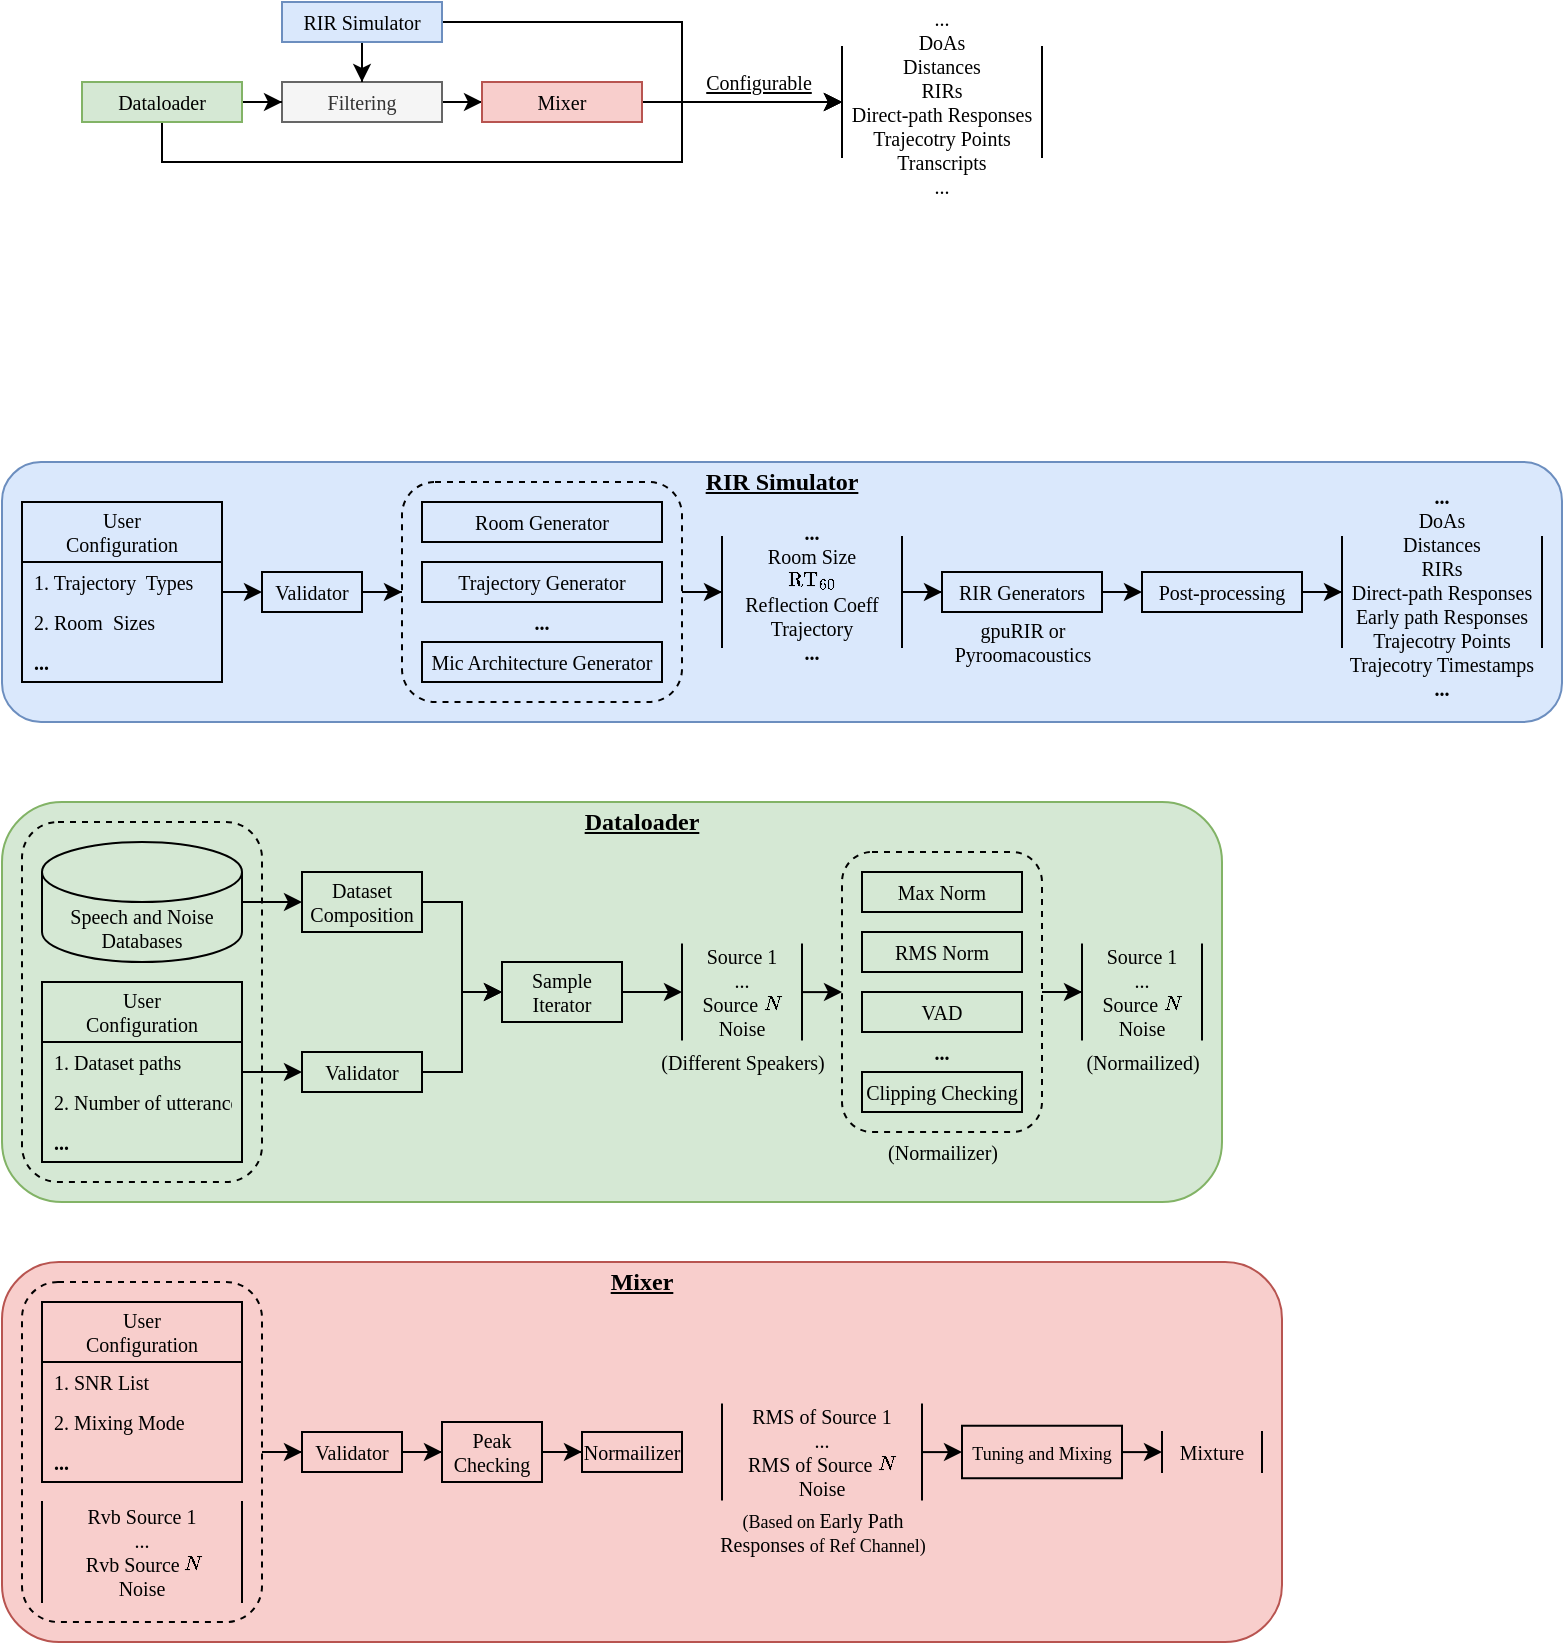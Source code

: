<mxfile>
    <diagram id="4dYsKoCifJt-vC1GeUkh" name="第 1 页">
        <mxGraphModel dx="622" dy="567" grid="1" gridSize="10" guides="1" tooltips="1" connect="1" arrows="1" fold="1" page="1" pageScale="1" pageWidth="827" pageHeight="1169" math="1" shadow="0">
            <root>
                <mxCell id="0"/>
                <mxCell id="1" parent="0"/>
                <mxCell id="j6DrFEw5vXumSWFNcH_y-166" value="" style="rounded=1;whiteSpace=wrap;html=1;shadow=0;glass=0;sketch=0;fontFamily=Times New Roman;fontSize=10;fillColor=#f8cecc;strokeColor=#b85450;" parent="1" vertex="1">
                    <mxGeometry y="790" width="640" height="190" as="geometry"/>
                </mxCell>
                <mxCell id="j6DrFEw5vXumSWFNcH_y-160" style="edgeStyle=orthogonalEdgeStyle;rounded=0;orthogonalLoop=1;jettySize=auto;html=1;entryX=0;entryY=0.5;entryDx=0;entryDy=0;fontFamily=Times New Roman;fontSize=10;fontColor=#FF0000;" parent="1" source="j6DrFEw5vXumSWFNcH_y-158" target="j6DrFEw5vXumSWFNcH_y-139" edge="1">
                    <mxGeometry relative="1" as="geometry"/>
                </mxCell>
                <mxCell id="j6DrFEw5vXumSWFNcH_y-158" value="" style="rounded=1;whiteSpace=wrap;html=1;fontSize=10;fillColor=none;dashed=1;fontFamily=Times New Roman;" parent="1" vertex="1">
                    <mxGeometry x="10" y="800" width="120" height="170" as="geometry"/>
                </mxCell>
                <mxCell id="j6DrFEw5vXumSWFNcH_y-127" value="" style="rounded=1;whiteSpace=wrap;html=1;glass=0;fontSize=10;fillColor=#d5e8d4;strokeColor=#82b366;fontFamily=Times New Roman;" parent="1" vertex="1">
                    <mxGeometry y="560" width="610" height="200" as="geometry"/>
                </mxCell>
                <mxCell id="j6DrFEw5vXumSWFNcH_y-117" style="edgeStyle=orthogonalEdgeStyle;rounded=0;orthogonalLoop=1;jettySize=auto;html=1;entryX=0;entryY=0.5;entryDx=0;entryDy=0;fontSize=10;fontFamily=Times New Roman;" parent="1" source="j6DrFEw5vXumSWFNcH_y-112" target="j6DrFEw5vXumSWFNcH_y-105" edge="1">
                    <mxGeometry relative="1" as="geometry"/>
                </mxCell>
                <mxCell id="j6DrFEw5vXumSWFNcH_y-112" value="" style="rounded=1;whiteSpace=wrap;html=1;glass=0;fontSize=10;fillColor=none;dashed=1;fontFamily=Times New Roman;" parent="1" vertex="1">
                    <mxGeometry x="420" y="585" width="100" height="140" as="geometry"/>
                </mxCell>
                <mxCell id="j6DrFEw5vXumSWFNcH_y-96" value="" style="rounded=1;whiteSpace=wrap;html=1;fontSize=10;fillColor=none;dashed=1;fontFamily=Times New Roman;" parent="1" vertex="1">
                    <mxGeometry x="10" y="570" width="120" height="180" as="geometry"/>
                </mxCell>
                <mxCell id="j6DrFEw5vXumSWFNcH_y-82" value="" style="rounded=1;whiteSpace=wrap;html=1;glass=0;fontSize=10;fillColor=#dae8fc;strokeColor=#6c8ebf;fontFamily=Times New Roman;" parent="1" vertex="1">
                    <mxGeometry y="390" width="780" height="130" as="geometry"/>
                </mxCell>
                <mxCell id="j6DrFEw5vXumSWFNcH_y-69" value="" style="edgeStyle=orthogonalEdgeStyle;rounded=0;orthogonalLoop=1;jettySize=auto;html=1;entryX=0;entryY=0.5;entryDx=0;entryDy=0;fontSize=10;fontFamily=Times New Roman;" parent="1" source="j6DrFEw5vXumSWFNcH_y-51" target="j6DrFEw5vXumSWFNcH_y-66" edge="1">
                    <mxGeometry relative="1" as="geometry"/>
                </mxCell>
                <mxCell id="j6DrFEw5vXumSWFNcH_y-51" value="" style="rounded=1;whiteSpace=wrap;html=1;fontSize=10;fillColor=none;dashed=1;fontFamily=Times New Roman;" parent="1" vertex="1">
                    <mxGeometry x="200" y="400" width="140" height="110" as="geometry"/>
                </mxCell>
                <mxCell id="j6DrFEw5vXumSWFNcH_y-170" style="edgeStyle=orthogonalEdgeStyle;rounded=0;orthogonalLoop=1;jettySize=auto;html=1;entryX=0;entryY=0.5;entryDx=0;entryDy=0;fontFamily=Times New Roman;fontSize=10;fontColor=#FF0000;fontStyle=0" parent="1" source="j6DrFEw5vXumSWFNcH_y-11" target="j6DrFEw5vXumSWFNcH_y-169" edge="1">
                    <mxGeometry relative="1" as="geometry"/>
                </mxCell>
                <mxCell id="j6DrFEw5vXumSWFNcH_y-11" value="Filtering" style="rounded=0;whiteSpace=wrap;html=1;fontSize=10;fontFamily=Times New Roman;fillColor=#f5f5f5;fontColor=#333333;strokeColor=#666666;fontStyle=0" parent="1" vertex="1">
                    <mxGeometry x="140" y="200" width="80" height="20" as="geometry"/>
                </mxCell>
                <mxCell id="j6DrFEw5vXumSWFNcH_y-26" style="edgeStyle=orthogonalEdgeStyle;rounded=0;orthogonalLoop=1;jettySize=auto;html=1;entryX=0.5;entryY=0;entryDx=0;entryDy=0;fontSize=10;fontFamily=Times New Roman;fontStyle=0" parent="1" source="j6DrFEw5vXumSWFNcH_y-25" target="j6DrFEw5vXumSWFNcH_y-11" edge="1">
                    <mxGeometry relative="1" as="geometry"/>
                </mxCell>
                <mxCell id="0lv3XJP3vUjg6tAn4lJ2-37" style="edgeStyle=orthogonalEdgeStyle;rounded=0;orthogonalLoop=1;jettySize=auto;html=1;entryX=0;entryY=0.5;entryDx=0;entryDy=0;fontFamily=Times New Roman;" parent="1" source="j6DrFEw5vXumSWFNcH_y-25" target="j6DrFEw5vXumSWFNcH_y-172" edge="1">
                    <mxGeometry relative="1" as="geometry">
                        <Array as="points">
                            <mxPoint x="340" y="170"/>
                            <mxPoint x="340" y="210"/>
                        </Array>
                    </mxGeometry>
                </mxCell>
                <mxCell id="j6DrFEw5vXumSWFNcH_y-25" value="&lt;span style=&quot;font-size: 10px&quot;&gt;RIR Simulator&lt;/span&gt;" style="rounded=0;whiteSpace=wrap;html=1;fontSize=10;fillColor=#dae8fc;strokeColor=#6c8ebf;fontFamily=Times New Roman;fontStyle=0" parent="1" vertex="1">
                    <mxGeometry x="140" y="160" width="80" height="20" as="geometry"/>
                </mxCell>
                <mxCell id="j6DrFEw5vXumSWFNcH_y-47" value="Room Generator" style="rounded=0;whiteSpace=wrap;html=1;fontSize=10;fillColor=none;fontFamily=Times New Roman;" parent="1" vertex="1">
                    <mxGeometry x="210" y="410" width="120" height="20" as="geometry"/>
                </mxCell>
                <mxCell id="j6DrFEw5vXumSWFNcH_y-48" value="Trajectory Generator" style="rounded=0;whiteSpace=wrap;html=1;fontSize=10;fillColor=none;fontFamily=Times New Roman;" parent="1" vertex="1">
                    <mxGeometry x="210" y="440" width="120" height="20" as="geometry"/>
                </mxCell>
                <mxCell id="j6DrFEw5vXumSWFNcH_y-49" value="Mic Architecture Generator" style="rounded=0;whiteSpace=wrap;html=1;fontSize=10;fillColor=none;fontFamily=Times New Roman;" parent="1" vertex="1">
                    <mxGeometry x="210" y="480" width="120" height="20" as="geometry"/>
                </mxCell>
                <mxCell id="j6DrFEw5vXumSWFNcH_y-52" value="&lt;b style=&quot;font-size: 10px;&quot;&gt;...&lt;/b&gt;" style="rounded=0;whiteSpace=wrap;html=1;fontSize=10;fillColor=none;strokeColor=none;horizontal=1;fontFamily=Times New Roman;" parent="1" vertex="1">
                    <mxGeometry x="210" y="460" width="120" height="20" as="geometry"/>
                </mxCell>
                <mxCell id="j6DrFEw5vXumSWFNcH_y-79" style="edgeStyle=orthogonalEdgeStyle;rounded=0;orthogonalLoop=1;jettySize=auto;html=1;entryX=0;entryY=0.5;entryDx=0;entryDy=0;fontSize=10;startArrow=none;fontFamily=Times New Roman;" parent="1" source="j6DrFEw5vXumSWFNcH_y-86" target="j6DrFEw5vXumSWFNcH_y-51" edge="1">
                    <mxGeometry relative="1" as="geometry"/>
                </mxCell>
                <mxCell id="j6DrFEw5vXumSWFNcH_y-71" style="edgeStyle=orthogonalEdgeStyle;rounded=0;orthogonalLoop=1;jettySize=auto;html=1;entryX=0;entryY=0.5;entryDx=0;entryDy=0;fontSize=10;fontFamily=Times New Roman;" parent="1" source="j6DrFEw5vXumSWFNcH_y-66" target="j6DrFEw5vXumSWFNcH_y-70" edge="1">
                    <mxGeometry relative="1" as="geometry"/>
                </mxCell>
                <mxCell id="j6DrFEw5vXumSWFNcH_y-66" value="&lt;b&gt;...&lt;br&gt;&lt;/b&gt;Room Size&lt;br style=&quot;font-size: 10px&quot;&gt;`\text{RT}_{60}`&lt;br style=&quot;font-size: 10px&quot;&gt;Reflection Coeff&lt;br style=&quot;font-size: 10px&quot;&gt;Trajectory&lt;br style=&quot;font-size: 10px&quot;&gt;&lt;b style=&quot;font-size: 10px&quot;&gt;...&lt;/b&gt;" style="shape=partialRectangle;whiteSpace=wrap;html=1;bottom=0;top=0;fillColor=none;glass=0;fontSize=10;fontFamily=Times New Roman;" parent="1" vertex="1">
                    <mxGeometry x="360" y="427.5" width="90" height="55" as="geometry"/>
                </mxCell>
                <mxCell id="j6DrFEw5vXumSWFNcH_y-75" style="edgeStyle=orthogonalEdgeStyle;rounded=0;orthogonalLoop=1;jettySize=auto;html=1;entryX=0;entryY=0.5;entryDx=0;entryDy=0;fontSize=10;fontFamily=Times New Roman;" parent="1" source="j6DrFEw5vXumSWFNcH_y-70" edge="1">
                    <mxGeometry relative="1" as="geometry">
                        <mxPoint x="570" y="455" as="targetPoint"/>
                    </mxGeometry>
                </mxCell>
                <mxCell id="j6DrFEw5vXumSWFNcH_y-70" value="RIR Generators" style="rounded=0;whiteSpace=wrap;html=1;fontSize=10;fillColor=none;fontFamily=Times New Roman;" parent="1" vertex="1">
                    <mxGeometry x="470" y="445" width="80" height="20" as="geometry"/>
                </mxCell>
                <mxCell id="j6DrFEw5vXumSWFNcH_y-72" value="gpuRIR or&lt;br style=&quot;font-size: 10px&quot;&gt;Pyroomacoustics" style="text;html=1;align=center;verticalAlign=middle;resizable=0;points=[];autosize=1;strokeColor=none;fillColor=none;fontSize=10;fontFamily=Times New Roman;" parent="1" vertex="1">
                    <mxGeometry x="470" y="465" width="80" height="30" as="geometry"/>
                </mxCell>
                <mxCell id="j6DrFEw5vXumSWFNcH_y-78" value="&lt;b&gt;...&lt;/b&gt;&lt;br&gt;DoAs&lt;br style=&quot;font-size: 10px&quot;&gt;Distances&lt;br style=&quot;font-size: 10px&quot;&gt;RIRs&lt;br style=&quot;font-size: 10px&quot;&gt;Direct-path Responses&lt;br style=&quot;font-size: 10px&quot;&gt;Early path Responses&lt;br style=&quot;font-size: 10px&quot;&gt;Trajecotry Points&lt;br style=&quot;font-size: 10px&quot;&gt;Trajecotry Timestamps&lt;br style=&quot;font-size: 10px&quot;&gt;&lt;b style=&quot;font-size: 10px&quot;&gt;...&lt;/b&gt;" style="shape=partialRectangle;whiteSpace=wrap;html=1;bottom=0;top=0;fillColor=none;glass=0;fontSize=10;fontFamily=Times New Roman;" parent="1" vertex="1">
                    <mxGeometry x="670" y="427.5" width="100" height="55" as="geometry"/>
                </mxCell>
                <mxCell id="j6DrFEw5vXumSWFNcH_y-81" style="edgeStyle=orthogonalEdgeStyle;rounded=0;orthogonalLoop=1;jettySize=auto;html=1;entryX=0;entryY=0.5;entryDx=0;entryDy=0;fontSize=10;fontFamily=Times New Roman;" parent="1" source="j6DrFEw5vXumSWFNcH_y-80" target="j6DrFEw5vXumSWFNcH_y-78" edge="1">
                    <mxGeometry relative="1" as="geometry"/>
                </mxCell>
                <mxCell id="j6DrFEw5vXumSWFNcH_y-80" value="Post-processing" style="rounded=0;whiteSpace=wrap;html=1;fontSize=10;fillColor=none;fontFamily=Times New Roman;" parent="1" vertex="1">
                    <mxGeometry x="570" y="445" width="80" height="20" as="geometry"/>
                </mxCell>
                <mxCell id="j6DrFEw5vXumSWFNcH_y-83" value="&lt;b style=&quot;font-size: 12px;&quot;&gt;RIR Simulator&lt;/b&gt;" style="text;html=1;strokeColor=none;fillColor=none;align=center;verticalAlign=middle;whiteSpace=wrap;rounded=0;glass=0;fontSize=12;fontStyle=4;fontFamily=Times New Roman;" parent="1" vertex="1">
                    <mxGeometry x="340" y="390" width="100" height="20" as="geometry"/>
                </mxCell>
                <mxCell id="j6DrFEw5vXumSWFNcH_y-86" value="Validator" style="rounded=0;whiteSpace=wrap;html=1;fontSize=10;fillColor=none;fontFamily=Times New Roman;" parent="1" vertex="1">
                    <mxGeometry x="130" y="445" width="50" height="20" as="geometry"/>
                </mxCell>
                <mxCell id="j6DrFEw5vXumSWFNcH_y-60" value="User&#10;Configuration" style="swimlane;fontStyle=0;childLayout=stackLayout;horizontal=1;startSize=30;horizontalStack=0;resizeParent=1;resizeParentMax=0;resizeLast=0;collapsible=1;marginBottom=0;fontSize=10;fillColor=none;swimlaneFillColor=none;swimlaneLine=1;glass=0;fontFamily=Times New Roman;" parent="1" vertex="1">
                    <mxGeometry x="10" y="410" width="100" height="90" as="geometry">
                        <mxRectangle x="-140" y="410" width="90" height="30" as="alternateBounds"/>
                    </mxGeometry>
                </mxCell>
                <mxCell id="j6DrFEw5vXumSWFNcH_y-62" value="1. Trajectory  Types" style="text;strokeColor=none;fillColor=none;align=left;verticalAlign=middle;spacingLeft=4;spacingRight=4;overflow=hidden;points=[[0,0.5],[1,0.5]];portConstraint=eastwest;rotatable=0;fontSize=10;fontFamily=Times New Roman;" parent="j6DrFEw5vXumSWFNcH_y-60" vertex="1">
                    <mxGeometry y="30" width="100" height="20" as="geometry"/>
                </mxCell>
                <mxCell id="j6DrFEw5vXumSWFNcH_y-65" value="2. Room  Sizes" style="text;strokeColor=none;fillColor=none;align=left;verticalAlign=middle;spacingLeft=4;spacingRight=4;overflow=hidden;points=[[0,0.5],[1,0.5]];portConstraint=eastwest;rotatable=0;fontSize=10;fontFamily=Times New Roman;" parent="j6DrFEw5vXumSWFNcH_y-60" vertex="1">
                    <mxGeometry y="50" width="100" height="20" as="geometry"/>
                </mxCell>
                <mxCell id="j6DrFEw5vXumSWFNcH_y-64" value="..." style="text;strokeColor=none;fillColor=none;align=left;verticalAlign=middle;spacingLeft=4;spacingRight=4;overflow=hidden;points=[[0,0.5],[1,0.5]];portConstraint=eastwest;rotatable=0;fontSize=10;fontStyle=1;fontFamily=Times New Roman;" parent="j6DrFEw5vXumSWFNcH_y-60" vertex="1">
                    <mxGeometry y="70" width="100" height="20" as="geometry"/>
                </mxCell>
                <mxCell id="j6DrFEw5vXumSWFNcH_y-90" value="" style="endArrow=classic;html=1;rounded=0;fontSize=10;entryX=0;entryY=0.5;entryDx=0;entryDy=0;fontFamily=Times New Roman;" parent="1" target="j6DrFEw5vXumSWFNcH_y-86" edge="1">
                    <mxGeometry width="50" height="50" relative="1" as="geometry">
                        <mxPoint x="110" y="455" as="sourcePoint"/>
                        <mxPoint x="180" y="400" as="targetPoint"/>
                    </mxGeometry>
                </mxCell>
                <mxCell id="j6DrFEw5vXumSWFNcH_y-140" style="edgeStyle=orthogonalEdgeStyle;rounded=0;orthogonalLoop=1;jettySize=auto;html=1;entryX=0;entryY=0.5;entryDx=0;entryDy=0;fontFamily=Times New Roman;fontSize=10;fontColor=#FF0000;" parent="1" source="j6DrFEw5vXumSWFNcH_y-91" target="j6DrFEw5vXumSWFNcH_y-119" edge="1">
                    <mxGeometry relative="1" as="geometry"/>
                </mxCell>
                <mxCell id="j6DrFEw5vXumSWFNcH_y-91" value="Speech and Noise&lt;br style=&quot;font-size: 10px;&quot;&gt;Databases" style="shape=cylinder3;whiteSpace=wrap;html=1;boundedLbl=1;backgroundOutline=1;size=15;fontSize=10;fillColor=none;fontFamily=Times New Roman;" parent="1" vertex="1">
                    <mxGeometry x="20" y="580" width="100" height="60" as="geometry"/>
                </mxCell>
                <mxCell id="j6DrFEw5vXumSWFNcH_y-92" value="User&#10;Configuration" style="swimlane;fontStyle=0;childLayout=stackLayout;horizontal=1;startSize=30;horizontalStack=0;resizeParent=1;resizeParentMax=0;resizeLast=0;collapsible=1;marginBottom=0;fontSize=10;fillColor=none;swimlaneFillColor=none;swimlaneLine=1;glass=0;fontFamily=Times New Roman;" parent="1" vertex="1">
                    <mxGeometry x="20" y="650" width="100" height="90" as="geometry">
                        <mxRectangle x="-140" y="410" width="90" height="30" as="alternateBounds"/>
                    </mxGeometry>
                </mxCell>
                <mxCell id="j6DrFEw5vXumSWFNcH_y-93" value="1. Dataset paths" style="text;strokeColor=none;fillColor=none;align=left;verticalAlign=middle;spacingLeft=4;spacingRight=4;overflow=hidden;points=[[0,0.5],[1,0.5]];portConstraint=eastwest;rotatable=0;fontSize=10;fontFamily=Times New Roman;" parent="j6DrFEw5vXumSWFNcH_y-92" vertex="1">
                    <mxGeometry y="30" width="100" height="20" as="geometry"/>
                </mxCell>
                <mxCell id="j6DrFEw5vXumSWFNcH_y-94" value="2. Number of utterances" style="text;strokeColor=none;fillColor=none;align=left;verticalAlign=middle;spacingLeft=4;spacingRight=4;overflow=hidden;points=[[0,0.5],[1,0.5]];portConstraint=eastwest;rotatable=0;fontSize=10;fontFamily=Times New Roman;" parent="j6DrFEw5vXumSWFNcH_y-92" vertex="1">
                    <mxGeometry y="50" width="100" height="20" as="geometry"/>
                </mxCell>
                <mxCell id="j6DrFEw5vXumSWFNcH_y-95" value="..." style="text;strokeColor=none;fillColor=none;align=left;verticalAlign=middle;spacingLeft=4;spacingRight=4;overflow=hidden;points=[[0,0.5],[1,0.5]];portConstraint=eastwest;rotatable=0;fontSize=10;fontStyle=1;fontFamily=Times New Roman;" parent="j6DrFEw5vXumSWFNcH_y-92" vertex="1">
                    <mxGeometry y="70" width="100" height="20" as="geometry"/>
                </mxCell>
                <mxCell id="j6DrFEw5vXumSWFNcH_y-142" style="edgeStyle=orthogonalEdgeStyle;rounded=0;orthogonalLoop=1;jettySize=auto;html=1;entryX=0;entryY=0.5;entryDx=0;entryDy=0;fontFamily=Times New Roman;fontSize=10;fontColor=#FF0000;" parent="1" source="j6DrFEw5vXumSWFNcH_y-102" target="j6DrFEw5vXumSWFNcH_y-124" edge="1">
                    <mxGeometry relative="1" as="geometry"/>
                </mxCell>
                <mxCell id="j6DrFEw5vXumSWFNcH_y-102" value="Validator" style="rounded=0;whiteSpace=wrap;html=1;fontSize=10;fillColor=none;fontFamily=Times New Roman;" parent="1" vertex="1">
                    <mxGeometry x="150" y="685" width="60" height="20" as="geometry"/>
                </mxCell>
                <mxCell id="j6DrFEw5vXumSWFNcH_y-105" value="Source 1&lt;br style=&quot;font-size: 10px;&quot;&gt;...&lt;br style=&quot;font-size: 10px;&quot;&gt;Source `N`&lt;br style=&quot;font-size: 10px;&quot;&gt;Noise" style="shape=partialRectangle;whiteSpace=wrap;html=1;bottom=0;top=0;fillColor=none;glass=0;fontSize=10;fontFamily=Times New Roman;" parent="1" vertex="1">
                    <mxGeometry x="540" y="631.25" width="60" height="47.5" as="geometry"/>
                </mxCell>
                <mxCell id="j6DrFEw5vXumSWFNcH_y-107" value="Max Norm" style="rounded=0;whiteSpace=wrap;html=1;fontSize=10;fillColor=none;fontFamily=Times New Roman;" parent="1" vertex="1">
                    <mxGeometry x="430" y="595" width="80" height="20" as="geometry"/>
                </mxCell>
                <mxCell id="j6DrFEw5vXumSWFNcH_y-108" value="RMS Norm" style="rounded=0;whiteSpace=wrap;html=1;fontSize=10;fillColor=none;fontFamily=Times New Roman;" parent="1" vertex="1">
                    <mxGeometry x="430" y="625" width="80" height="20" as="geometry"/>
                </mxCell>
                <mxCell id="j6DrFEw5vXumSWFNcH_y-109" value="VAD" style="rounded=0;whiteSpace=wrap;html=1;fontSize=10;fillColor=none;fontFamily=Times New Roman;" parent="1" vertex="1">
                    <mxGeometry x="430" y="655" width="80" height="20" as="geometry"/>
                </mxCell>
                <mxCell id="j6DrFEw5vXumSWFNcH_y-110" value="Clipping Checking" style="rounded=0;whiteSpace=wrap;html=1;fontSize=10;fillColor=none;fontFamily=Times New Roman;" parent="1" vertex="1">
                    <mxGeometry x="430" y="695" width="80" height="20" as="geometry"/>
                </mxCell>
                <mxCell id="j6DrFEw5vXumSWFNcH_y-114" value="&lt;b style=&quot;font-size: 10px;&quot;&gt;...&lt;/b&gt;" style="rounded=0;whiteSpace=wrap;html=1;fontSize=10;fillColor=none;strokeColor=none;fontFamily=Times New Roman;" parent="1" vertex="1">
                    <mxGeometry x="430" y="675" width="80" height="20" as="geometry"/>
                </mxCell>
                <mxCell id="j6DrFEw5vXumSWFNcH_y-115" value="(Normailizer)" style="text;html=1;align=center;verticalAlign=middle;resizable=0;points=[];autosize=1;strokeColor=none;fillColor=none;fontSize=10;fontFamily=Times New Roman;" parent="1" vertex="1">
                    <mxGeometry x="435" y="725" width="70" height="20" as="geometry"/>
                </mxCell>
                <mxCell id="j6DrFEw5vXumSWFNcH_y-121" style="edgeStyle=orthogonalEdgeStyle;rounded=0;orthogonalLoop=1;jettySize=auto;html=1;fontSize=10;fontFamily=Times New Roman;entryX=0;entryY=0.5;entryDx=0;entryDy=0;" parent="1" source="j6DrFEw5vXumSWFNcH_y-119" target="j6DrFEw5vXumSWFNcH_y-124" edge="1">
                    <mxGeometry relative="1" as="geometry">
                        <mxPoint x="300" y="660" as="targetPoint"/>
                    </mxGeometry>
                </mxCell>
                <mxCell id="j6DrFEw5vXumSWFNcH_y-119" value="Dataset Composition" style="rounded=0;whiteSpace=wrap;html=1;fontSize=10;fillColor=none;fontFamily=Times New Roman;" parent="1" vertex="1">
                    <mxGeometry x="150" y="595" width="60" height="30" as="geometry"/>
                </mxCell>
                <mxCell id="j6DrFEw5vXumSWFNcH_y-126" style="edgeStyle=orthogonalEdgeStyle;rounded=0;orthogonalLoop=1;jettySize=auto;html=1;entryX=0;entryY=0.5;entryDx=0;entryDy=0;fontSize=10;fontFamily=Times New Roman;" parent="1" source="j6DrFEw5vXumSWFNcH_y-122" target="j6DrFEw5vXumSWFNcH_y-112" edge="1">
                    <mxGeometry relative="1" as="geometry"/>
                </mxCell>
                <mxCell id="j6DrFEw5vXumSWFNcH_y-122" value="Source 1&lt;br style=&quot;font-size: 10px;&quot;&gt;...&lt;br style=&quot;font-size: 10px;&quot;&gt;Source `N`&lt;br style=&quot;font-size: 10px;&quot;&gt;Noise" style="shape=partialRectangle;whiteSpace=wrap;html=1;bottom=0;top=0;fillColor=none;glass=0;fontSize=10;fontFamily=Times New Roman;" parent="1" vertex="1">
                    <mxGeometry x="340" y="631.25" width="60" height="47.5" as="geometry"/>
                </mxCell>
                <mxCell id="j6DrFEw5vXumSWFNcH_y-125" style="edgeStyle=orthogonalEdgeStyle;rounded=0;orthogonalLoop=1;jettySize=auto;html=1;fontSize=10;fontFamily=Times New Roman;" parent="1" source="j6DrFEw5vXumSWFNcH_y-124" edge="1">
                    <mxGeometry relative="1" as="geometry">
                        <mxPoint x="340" y="655" as="targetPoint"/>
                    </mxGeometry>
                </mxCell>
                <mxCell id="j6DrFEw5vXumSWFNcH_y-124" value="Sample&lt;br style=&quot;font-size: 10px;&quot;&gt;Iterator" style="rounded=0;whiteSpace=wrap;html=1;fontSize=10;fillColor=none;fontFamily=Times New Roman;" parent="1" vertex="1">
                    <mxGeometry x="250" y="640" width="60" height="30" as="geometry"/>
                </mxCell>
                <mxCell id="j6DrFEw5vXumSWFNcH_y-128" value="&lt;b style=&quot;font-size: 12px;&quot;&gt;Dataloader&lt;/b&gt;" style="text;html=1;strokeColor=none;fillColor=none;align=center;verticalAlign=middle;whiteSpace=wrap;rounded=0;glass=0;fontSize=12;fontStyle=4;fontFamily=Times New Roman;" parent="1" vertex="1">
                    <mxGeometry x="270" y="560" width="100" height="20" as="geometry"/>
                </mxCell>
                <mxCell id="j6DrFEw5vXumSWFNcH_y-129" value="(Normailized)" style="text;html=1;align=center;verticalAlign=middle;resizable=0;points=[];autosize=1;strokeColor=none;fillColor=none;fontSize=10;fontFamily=Times New Roman;shadow=0;glass=0;sketch=0;fontStyle=0" parent="1" vertex="1">
                    <mxGeometry x="535" y="680" width="70" height="20" as="geometry"/>
                </mxCell>
                <mxCell id="j6DrFEw5vXumSWFNcH_y-168" style="edgeStyle=orthogonalEdgeStyle;rounded=0;orthogonalLoop=1;jettySize=auto;html=1;entryX=0;entryY=0.5;entryDx=0;entryDy=0;fontFamily=Times New Roman;fontSize=10;fontColor=#FF0000;fontStyle=0" parent="1" source="j6DrFEw5vXumSWFNcH_y-130" target="j6DrFEw5vXumSWFNcH_y-11" edge="1">
                    <mxGeometry relative="1" as="geometry"/>
                </mxCell>
                <mxCell id="0lv3XJP3vUjg6tAn4lJ2-36" style="edgeStyle=orthogonalEdgeStyle;rounded=0;orthogonalLoop=1;jettySize=auto;html=1;entryX=0;entryY=0.5;entryDx=0;entryDy=0;exitX=0.5;exitY=1;exitDx=0;exitDy=0;fontFamily=Times New Roman;" parent="1" source="j6DrFEw5vXumSWFNcH_y-130" target="j6DrFEw5vXumSWFNcH_y-172" edge="1">
                    <mxGeometry relative="1" as="geometry">
                        <Array as="points">
                            <mxPoint x="80" y="240"/>
                            <mxPoint x="340" y="240"/>
                            <mxPoint x="340" y="210"/>
                        </Array>
                    </mxGeometry>
                </mxCell>
                <mxCell id="j6DrFEw5vXumSWFNcH_y-130" value="&lt;span style=&quot;font-size: 10px&quot;&gt;Dataloader&lt;br&gt;&lt;/span&gt;" style="rounded=0;whiteSpace=wrap;html=1;fontSize=10;fillColor=#d5e8d4;strokeColor=#82b366;fontFamily=Times New Roman;fontStyle=0" parent="1" vertex="1">
                    <mxGeometry x="40" y="200" width="80" height="20" as="geometry"/>
                </mxCell>
                <mxCell id="j6DrFEw5vXumSWFNcH_y-132" value="Rvb Source 1&lt;br style=&quot;font-size: 10px&quot;&gt;...&lt;br style=&quot;font-size: 10px&quot;&gt;&amp;nbsp;Rvb Source `N`&lt;br style=&quot;font-size: 10px&quot;&gt;Noise" style="shape=partialRectangle;whiteSpace=wrap;html=1;bottom=0;top=0;fillColor=none;glass=0;fontSize=10;fontFamily=Times New Roman;" parent="1" vertex="1">
                    <mxGeometry x="20" y="910" width="100" height="50" as="geometry"/>
                </mxCell>
                <mxCell id="j6DrFEw5vXumSWFNcH_y-134" value="User&#10;Configuration" style="swimlane;fontStyle=0;childLayout=stackLayout;horizontal=1;startSize=30;horizontalStack=0;resizeParent=1;resizeParentMax=0;resizeLast=0;collapsible=1;marginBottom=0;fontSize=10;fillColor=none;swimlaneFillColor=none;swimlaneLine=1;glass=0;fontFamily=Times New Roman;" parent="1" vertex="1">
                    <mxGeometry x="20" y="810" width="100" height="90" as="geometry">
                        <mxRectangle x="-140" y="410" width="90" height="30" as="alternateBounds"/>
                    </mxGeometry>
                </mxCell>
                <mxCell id="j6DrFEw5vXumSWFNcH_y-135" value="1. SNR List" style="text;strokeColor=none;fillColor=none;align=left;verticalAlign=middle;spacingLeft=4;spacingRight=4;overflow=hidden;points=[[0,0.5],[1,0.5]];portConstraint=eastwest;rotatable=0;fontSize=10;fontFamily=Times New Roman;" parent="j6DrFEw5vXumSWFNcH_y-134" vertex="1">
                    <mxGeometry y="30" width="100" height="20" as="geometry"/>
                </mxCell>
                <mxCell id="j6DrFEw5vXumSWFNcH_y-136" value="2. Mixing Mode" style="text;strokeColor=none;fillColor=none;align=left;verticalAlign=middle;spacingLeft=4;spacingRight=4;overflow=hidden;points=[[0,0.5],[1,0.5]];portConstraint=eastwest;rotatable=0;fontSize=10;fontFamily=Times New Roman;" parent="j6DrFEw5vXumSWFNcH_y-134" vertex="1">
                    <mxGeometry y="50" width="100" height="20" as="geometry"/>
                </mxCell>
                <mxCell id="j6DrFEw5vXumSWFNcH_y-137" value="..." style="text;strokeColor=none;fillColor=none;align=left;verticalAlign=middle;spacingLeft=4;spacingRight=4;overflow=hidden;points=[[0,0.5],[1,0.5]];portConstraint=eastwest;rotatable=0;fontSize=10;fontStyle=1;fontFamily=Times New Roman;" parent="j6DrFEw5vXumSWFNcH_y-134" vertex="1">
                    <mxGeometry y="70" width="100" height="20" as="geometry"/>
                </mxCell>
                <mxCell id="0lv3XJP3vUjg6tAn4lJ2-31" style="edgeStyle=orthogonalEdgeStyle;rounded=0;orthogonalLoop=1;jettySize=auto;html=1;entryX=0;entryY=0.5;entryDx=0;entryDy=0;fontFamily=Times New Roman;" parent="1" source="j6DrFEw5vXumSWFNcH_y-139" target="j6DrFEw5vXumSWFNcH_y-148" edge="1">
                    <mxGeometry relative="1" as="geometry"/>
                </mxCell>
                <mxCell id="j6DrFEw5vXumSWFNcH_y-139" value="Validator" style="rounded=0;whiteSpace=wrap;html=1;fontSize=10;fillColor=none;fontFamily=Times New Roman;" parent="1" vertex="1">
                    <mxGeometry x="150" y="875" width="50" height="20" as="geometry"/>
                </mxCell>
                <mxCell id="j6DrFEw5vXumSWFNcH_y-141" style="edgeStyle=orthogonalEdgeStyle;rounded=0;orthogonalLoop=1;jettySize=auto;html=1;entryX=0;entryY=0.5;entryDx=0;entryDy=0;fontFamily=Times New Roman;fontSize=10;fontColor=#FF0000;" parent="1" source="j6DrFEw5vXumSWFNcH_y-93" target="j6DrFEw5vXumSWFNcH_y-102" edge="1">
                    <mxGeometry relative="1" as="geometry">
                        <Array as="points">
                            <mxPoint x="130" y="695"/>
                            <mxPoint x="130" y="695"/>
                        </Array>
                    </mxGeometry>
                </mxCell>
                <mxCell id="j6DrFEw5vXumSWFNcH_y-144" value="&lt;span&gt;Normailizer&lt;/span&gt;" style="rounded=0;whiteSpace=wrap;html=1;fontSize=10;fillColor=none;fontFamily=Times New Roman;" parent="1" vertex="1">
                    <mxGeometry x="290" y="874.99" width="50" height="20" as="geometry"/>
                </mxCell>
                <mxCell id="j6DrFEw5vXumSWFNcH_y-145" value="Mixture&lt;br&gt;" style="shape=partialRectangle;whiteSpace=wrap;html=1;bottom=0;top=0;fillColor=none;glass=0;fontSize=10;fontFamily=Times New Roman;" parent="1" vertex="1">
                    <mxGeometry x="580" y="874.99" width="50" height="20" as="geometry"/>
                </mxCell>
                <mxCell id="0lv3XJP3vUjg6tAn4lJ2-32" style="edgeStyle=orthogonalEdgeStyle;rounded=0;orthogonalLoop=1;jettySize=auto;html=1;entryX=0;entryY=0.5;entryDx=0;entryDy=0;fontFamily=Times New Roman;" parent="1" source="j6DrFEw5vXumSWFNcH_y-148" target="j6DrFEw5vXumSWFNcH_y-144" edge="1">
                    <mxGeometry relative="1" as="geometry"/>
                </mxCell>
                <mxCell id="j6DrFEw5vXumSWFNcH_y-148" value="&lt;span&gt;Peak Checking&lt;/span&gt;" style="rounded=0;whiteSpace=wrap;html=1;fontSize=10;fillColor=none;fontFamily=Times New Roman;" parent="1" vertex="1">
                    <mxGeometry x="220" y="870" width="50" height="30" as="geometry"/>
                </mxCell>
                <mxCell id="j6DrFEw5vXumSWFNcH_y-164" style="edgeStyle=orthogonalEdgeStyle;rounded=0;orthogonalLoop=1;jettySize=auto;html=1;entryX=0;entryY=0.5;entryDx=0;entryDy=0;fontFamily=Times New Roman;fontSize=10;fontColor=#FF0000;" parent="1" source="j6DrFEw5vXumSWFNcH_y-149" target="j6DrFEw5vXumSWFNcH_y-155" edge="1">
                    <mxGeometry relative="1" as="geometry"/>
                </mxCell>
                <mxCell id="j6DrFEw5vXumSWFNcH_y-149" value="RMS of Source 1&lt;br style=&quot;font-size: 10px&quot;&gt;...&lt;br style=&quot;font-size: 10px&quot;&gt;RMS of Source `N`&lt;br&gt;Noise" style="shape=partialRectangle;whiteSpace=wrap;html=1;bottom=0;top=0;fillColor=none;glass=0;fontSize=10;fontFamily=Times New Roman;" parent="1" vertex="1">
                    <mxGeometry x="360" y="861.25" width="100" height="47.5" as="geometry"/>
                </mxCell>
                <mxCell id="j6DrFEw5vXumSWFNcH_y-153" value="(Based on&amp;nbsp;&lt;span style=&quot;font-size: 10px&quot;&gt;Early Path&lt;br&gt;Responses&amp;nbsp;&lt;/span&gt;of Ref Channel)" style="text;html=1;align=center;verticalAlign=middle;resizable=0;points=[];autosize=1;strokeColor=none;fillColor=none;fontSize=9;fontFamily=Times New Roman;" parent="1" vertex="1">
                    <mxGeometry x="350" y="910" width="120" height="30" as="geometry"/>
                </mxCell>
                <mxCell id="j6DrFEw5vXumSWFNcH_y-165" style="edgeStyle=orthogonalEdgeStyle;rounded=0;orthogonalLoop=1;jettySize=auto;html=1;entryX=0;entryY=0.5;entryDx=0;entryDy=0;fontFamily=Times New Roman;fontSize=10;fontColor=#FF0000;" parent="1" source="j6DrFEw5vXumSWFNcH_y-155" target="j6DrFEw5vXumSWFNcH_y-145" edge="1">
                    <mxGeometry relative="1" as="geometry"/>
                </mxCell>
                <mxCell id="j6DrFEw5vXumSWFNcH_y-155" value="&lt;span style=&quot;font-size: 9px&quot;&gt;Tuning and Mixing&lt;/span&gt;" style="rounded=0;whiteSpace=wrap;html=1;fontSize=10;fillColor=none;fontFamily=Times New Roman;" parent="1" vertex="1">
                    <mxGeometry x="480" y="871.87" width="80" height="26.25" as="geometry"/>
                </mxCell>
                <mxCell id="j6DrFEw5vXumSWFNcH_y-167" value="&lt;b style=&quot;font-size: 12px;&quot;&gt;Mixer&lt;/b&gt;" style="text;html=1;strokeColor=none;fillColor=none;align=center;verticalAlign=middle;whiteSpace=wrap;rounded=0;glass=0;fontSize=12;fontStyle=4;fontFamily=Times New Roman;" parent="1" vertex="1">
                    <mxGeometry x="270" y="790" width="100" height="20" as="geometry"/>
                </mxCell>
                <mxCell id="j6DrFEw5vXumSWFNcH_y-171" style="edgeStyle=orthogonalEdgeStyle;rounded=0;orthogonalLoop=1;jettySize=auto;html=1;fontFamily=Times New Roman;fontSize=10;fontColor=#FF0000;fontStyle=0;entryX=0;entryY=0.5;entryDx=0;entryDy=0;" parent="1" source="j6DrFEw5vXumSWFNcH_y-169" target="j6DrFEw5vXumSWFNcH_y-172" edge="1">
                    <mxGeometry relative="1" as="geometry">
                        <mxPoint x="340" y="210" as="targetPoint"/>
                    </mxGeometry>
                </mxCell>
                <mxCell id="j6DrFEw5vXumSWFNcH_y-169" value="Mixer" style="rounded=0;whiteSpace=wrap;html=1;fontSize=10;fontFamily=Times New Roman;fillColor=#f8cecc;strokeColor=#b85450;fontStyle=0" parent="1" vertex="1">
                    <mxGeometry x="240" y="200" width="80" height="20" as="geometry"/>
                </mxCell>
                <mxCell id="j6DrFEw5vXumSWFNcH_y-172" value="&lt;span style=&quot;font-size: 10px;&quot;&gt;...&lt;/span&gt;&lt;br style=&quot;font-size: 10px;&quot;&gt;DoAs&lt;br style=&quot;font-size: 10px;&quot;&gt;Distances&lt;br style=&quot;font-size: 10px;&quot;&gt;RIRs&lt;br style=&quot;font-size: 10px;&quot;&gt;Direct-path Responses&lt;br style=&quot;font-size: 10px;&quot;&gt;Trajecotry Points&lt;br style=&quot;font-size: 10px;&quot;&gt;Transcripts&lt;br style=&quot;font-size: 10px;&quot;&gt;&lt;span style=&quot;font-size: 10px;&quot;&gt;...&lt;/span&gt;" style="shape=partialRectangle;whiteSpace=wrap;html=1;bottom=0;top=0;fillColor=none;glass=0;fontSize=10;fontFamily=Times New Roman;fontStyle=0" parent="1" vertex="1">
                    <mxGeometry x="420" y="182.5" width="100" height="55" as="geometry"/>
                </mxCell>
                <mxCell id="j6DrFEw5vXumSWFNcH_y-176" value="(Different Speakers)" style="text;html=1;align=center;verticalAlign=middle;resizable=0;points=[];autosize=1;strokeColor=none;fillColor=none;fontSize=10;fontFamily=Times New Roman;" parent="1" vertex="1">
                    <mxGeometry x="320" y="680" width="100" height="20" as="geometry"/>
                </mxCell>
                <mxCell id="0lv3XJP3vUjg6tAn4lJ2-38" value="&lt;u&gt;Configurable&lt;/u&gt;" style="text;html=1;align=center;verticalAlign=middle;resizable=0;points=[];autosize=1;strokeColor=none;fillColor=none;fontFamily=Times New Roman;fontSize=10;" parent="1" vertex="1">
                    <mxGeometry x="343" y="190" width="70" height="20" as="geometry"/>
                </mxCell>
            </root>
        </mxGraphModel>
    </diagram>
</mxfile>